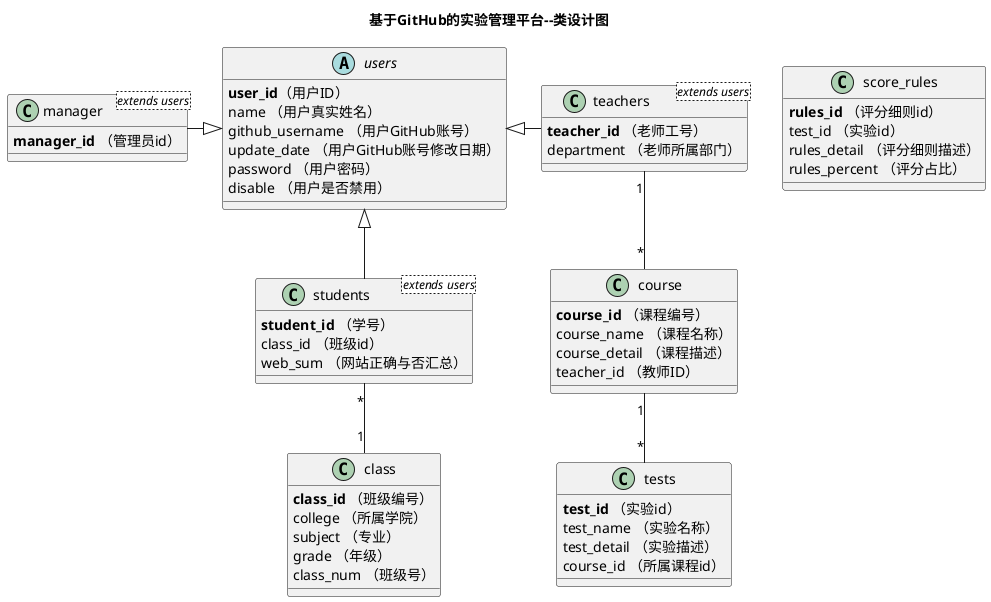 @startuml
title 基于GitHub的实验管理平台--类设计图
abstract class users{
    <b>user_id</b>（用户ID）
    name （用户真实姓名）
    github_username （用户GitHub账号）
    update_date （用户GitHub账号修改日期）
    password （用户密码）
    disable （用户是否禁用）
 }

 class students<extends users>{
    <b>student_id</b> （学号）
    class_id （班级id）
    web_sum （网站正确与否汇总）
 }

 class teachers<extends users>{
     <b>teacher_id</b> （老师工号）
     department （老师所属部门）
 }

 class class{
    <b>class_id</b> （班级编号）
    college （所属学院）
    subject （专业）
    grade （年级）
    class_num （班级号）
 }

 class manager<extends users>{
    <b>manager_id</b> （管理员id）
 }

class course{
    <b>course_id</b> （课程编号）
    course_name （课程名称）
    course_detail （课程描述）
    teacher_id （教师ID）
}

class tests{
    <b>test_id</b> （实验id）
    test_name （实验名称）
    test_detail （实验描述）
    course_id （所属课程id）
}

class score_rules{
    <b>rules_id</b> （评分细则id）
    test_id （实验id）
    rules_detail （评分细则描述）
    rules_percent （评分占比）
}
users <|-down- students
users <|-right- teachers
users <|-left- manager
students "*"--"1"class
teachers "1"--"*" course
course "1" --"*"tests


@enduml